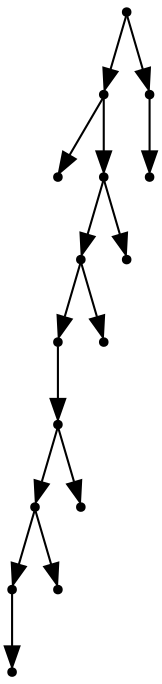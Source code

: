 digraph {
  15 [shape=point];
  12 [shape=point];
  0 [shape=point];
  11 [shape=point];
  9 [shape=point];
  7 [shape=point];
  6 [shape=point];
  4 [shape=point];
  2 [shape=point];
  1 [shape=point];
  3 [shape=point];
  5 [shape=point];
  8 [shape=point];
  10 [shape=point];
  14 [shape=point];
  13 [shape=point];
15 -> 12;
12 -> 0;
12 -> 11;
11 -> 9;
9 -> 7;
7 -> 6;
6 -> 4;
4 -> 2;
2 -> 1;
4 -> 3;
6 -> 5;
9 -> 8;
11 -> 10;
15 -> 14;
14 -> 13;
}
